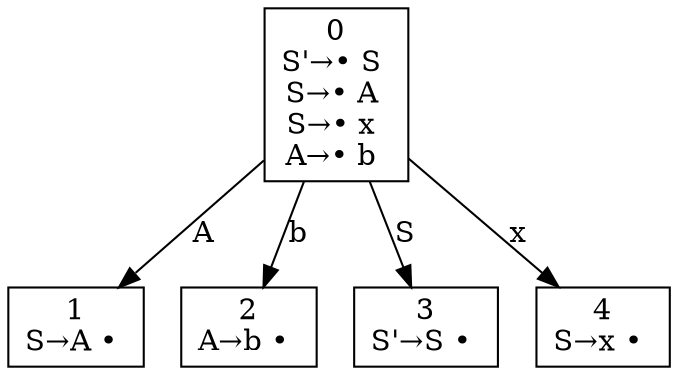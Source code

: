 digraph d{
node [shape=box];
n0 [label=<0<br/>S'&rarr;&bull; S <br/>S&rarr;&bull; A <br/>S&rarr;&bull; x <br/>A&rarr;&bull; b <br/>>];n1 [label=<1<br/>S&rarr;A &bull; <br/>>];n2 [label=<2<br/>A&rarr;b &bull; <br/>>];n3 [label=<3<br/>S'&rarr;S &bull; <br/>>];n4 [label=<4<br/>S&rarr;x &bull; <br/>>];n0->n3 [label="S"];
n0->n1 [label="A"];
n0->n4 [label="x"];
n0->n2 [label="b"];
}

